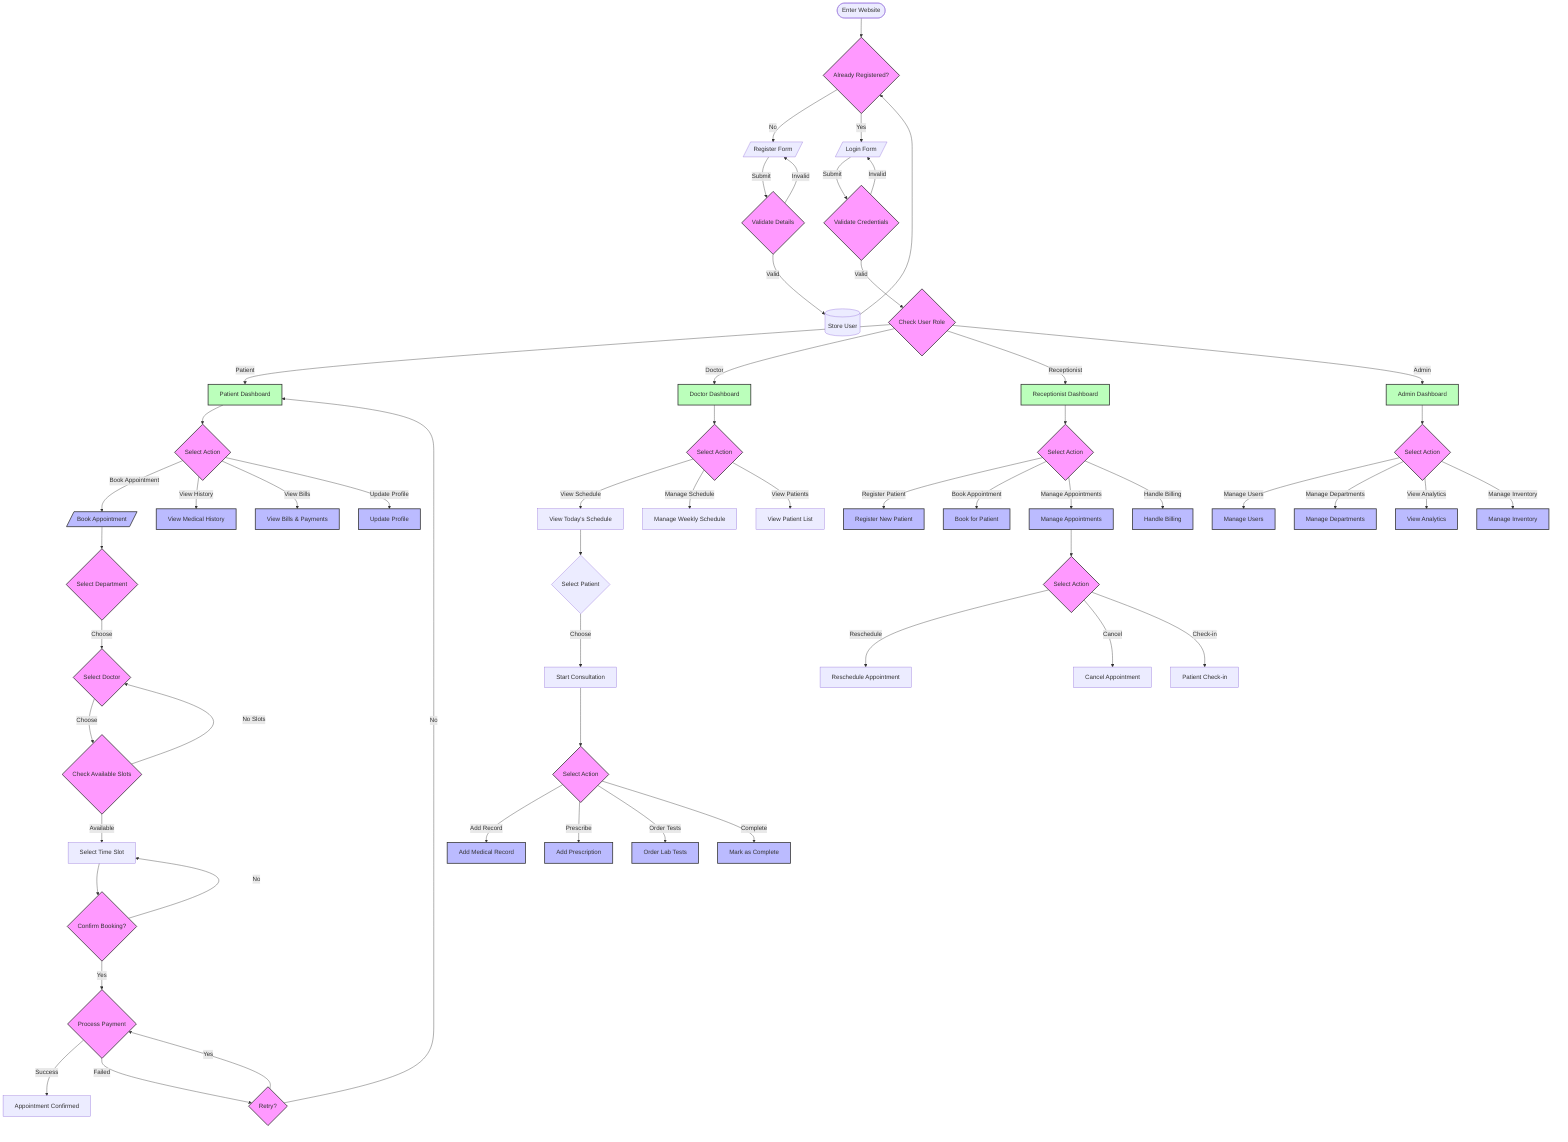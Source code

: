 flowchart TB
    Start([Enter Website]) --> Login{Already Registered?}

    %% Authentication Flow
    Login -->|No| Register[/Register Form/]
    Register -->|Submit| ValidateReg{Validate Details}
    ValidateReg -->|Invalid| Register
    ValidateReg -->|Valid| StoreUser[(Store User)]
    StoreUser --> Login

    Login -->|Yes| LoginForm[/Login Form/]
    LoginForm -->|Submit| ValidateLogin{Validate Credentials}
    ValidateLogin -->|Invalid| LoginForm
    ValidateLogin -->|Valid| CheckRole{Check User Role}

    %% Role-based Navigation
    CheckRole -->|Patient| PatientDash[Patient Dashboard]
    CheckRole -->|Doctor| DoctorDash[Doctor Dashboard]
    CheckRole -->|Receptionist| ReceptionistDash[Receptionist Dashboard]
    CheckRole -->|Admin| AdminDash[Admin Dashboard]

    %% Patient Flow
    PatientDash --> PatientOptions{Select Action}
    PatientOptions -->|Book Appointment| BookAppt[/Book Appointment/]
    PatientOptions -->|View History| ViewHistory[View Medical History]
    PatientOptions -->|View Bills| ViewBills[View Bills & Payments]
    PatientOptions -->|Update Profile| UpdateProfile[Update Profile]

    BookAppt --> SelectDept{Select Department}
    SelectDept -->|Choose| SelectDoc{Select Doctor}
    SelectDoc -->|Choose| CheckSchedule{Check Available Slots}
    CheckSchedule -->|No Slots| SelectDoc
    CheckSchedule -->|Available| SelectSlot[Select Time Slot]
    SelectSlot --> ConfirmAppt{Confirm Booking?}
    ConfirmAppt -->|No| SelectSlot
    ConfirmAppt -->|Yes| ProcessPayment{Process Payment}
    ProcessPayment -->|Success| ApptConfirmed[Appointment Confirmed]
    ProcessPayment -->|Failed| RetryPayment{Retry?}
    RetryPayment -->|Yes| ProcessPayment
    RetryPayment -->|No| PatientDash

    %% Doctor Flow
    DoctorDash --> DoctorOptions{Select Action}
    DoctorOptions -->|View Schedule| ViewSchedule[View Today's Schedule]
    DoctorOptions -->|Manage Schedule| ManageSchedule[Manage Weekly Schedule]
    DoctorOptions -->|View Patients| ViewPatients[View Patient List]

    ViewSchedule --> SelectPatient{Select Patient}
    SelectPatient -->|Choose| PatientConsult[Start Consultation]
    PatientConsult --> ConsultOptions{Select Action}
    ConsultOptions -->|Add Record| AddRecord[Add Medical Record]
    ConsultOptions -->|Prescribe| AddPrescription[Add Prescription]
    ConsultOptions -->|Order Tests| OrderTests[Order Lab Tests]
    ConsultOptions -->|Complete| CompleteConsult[Mark as Complete]

    %% Receptionist Flow
    ReceptionistDash --> ReceptionistOptions{Select Action}
    ReceptionistOptions -->|Register Patient| NewPatient[Register New Patient]
    ReceptionistOptions -->|Book Appointment| BookForPatient[Book for Patient]
    ReceptionistOptions -->|Manage Appointments| ManageAppts[Manage Appointments]
    ReceptionistOptions -->|Handle Billing| HandleBill[Handle Billing]

    ManageAppts --> ApptActions{Select Action}
    ApptActions -->|Reschedule| Reschedule[Reschedule Appointment]
    ApptActions -->|Cancel| CancelAppt[Cancel Appointment]
    ApptActions -->|Check-in| CheckIn[Patient Check-in]

    %% Admin Flow
    AdminDash --> AdminOptions{Select Action}
    AdminOptions -->|Manage Users| ManageUsers[Manage Users]
    AdminOptions -->|Manage Departments| ManageDepts[Manage Departments]
    AdminOptions -->|View Analytics| ViewAnalytics[View Analytics]
    AdminOptions -->|Manage Inventory| ManageInventory[Manage Inventory]

    %% Styling
    classDef decision fill:#f9f,stroke:#333,stroke-width:2px;
    classDef process fill:#bbf,stroke:#333,stroke-width:2px;
    classDef dashboard fill:#bfb,stroke:#333,stroke-width:2px;

    class Login,CheckRole,PatientOptions,SelectDept,SelectDoc,CheckSchedule,ConfirmAppt,ProcessPayment,RetryPayment,DoctorOptions,ConsultOptions,ReceptionistOptions,ApptActions,AdminOptions,ValidateReg,ValidateLogin decision;
    class BookAppt,ViewHistory,ViewBills,UpdateProfile,AddRecord,AddPrescription,OrderTests,CompleteConsult,NewPatient,BookForPatient,ManageAppts,HandleBill,ManageUsers,ManageDepts,ViewAnalytics,ManageInventory process;
    class PatientDash,DoctorDash,ReceptionistDash,AdminDash dashboard;